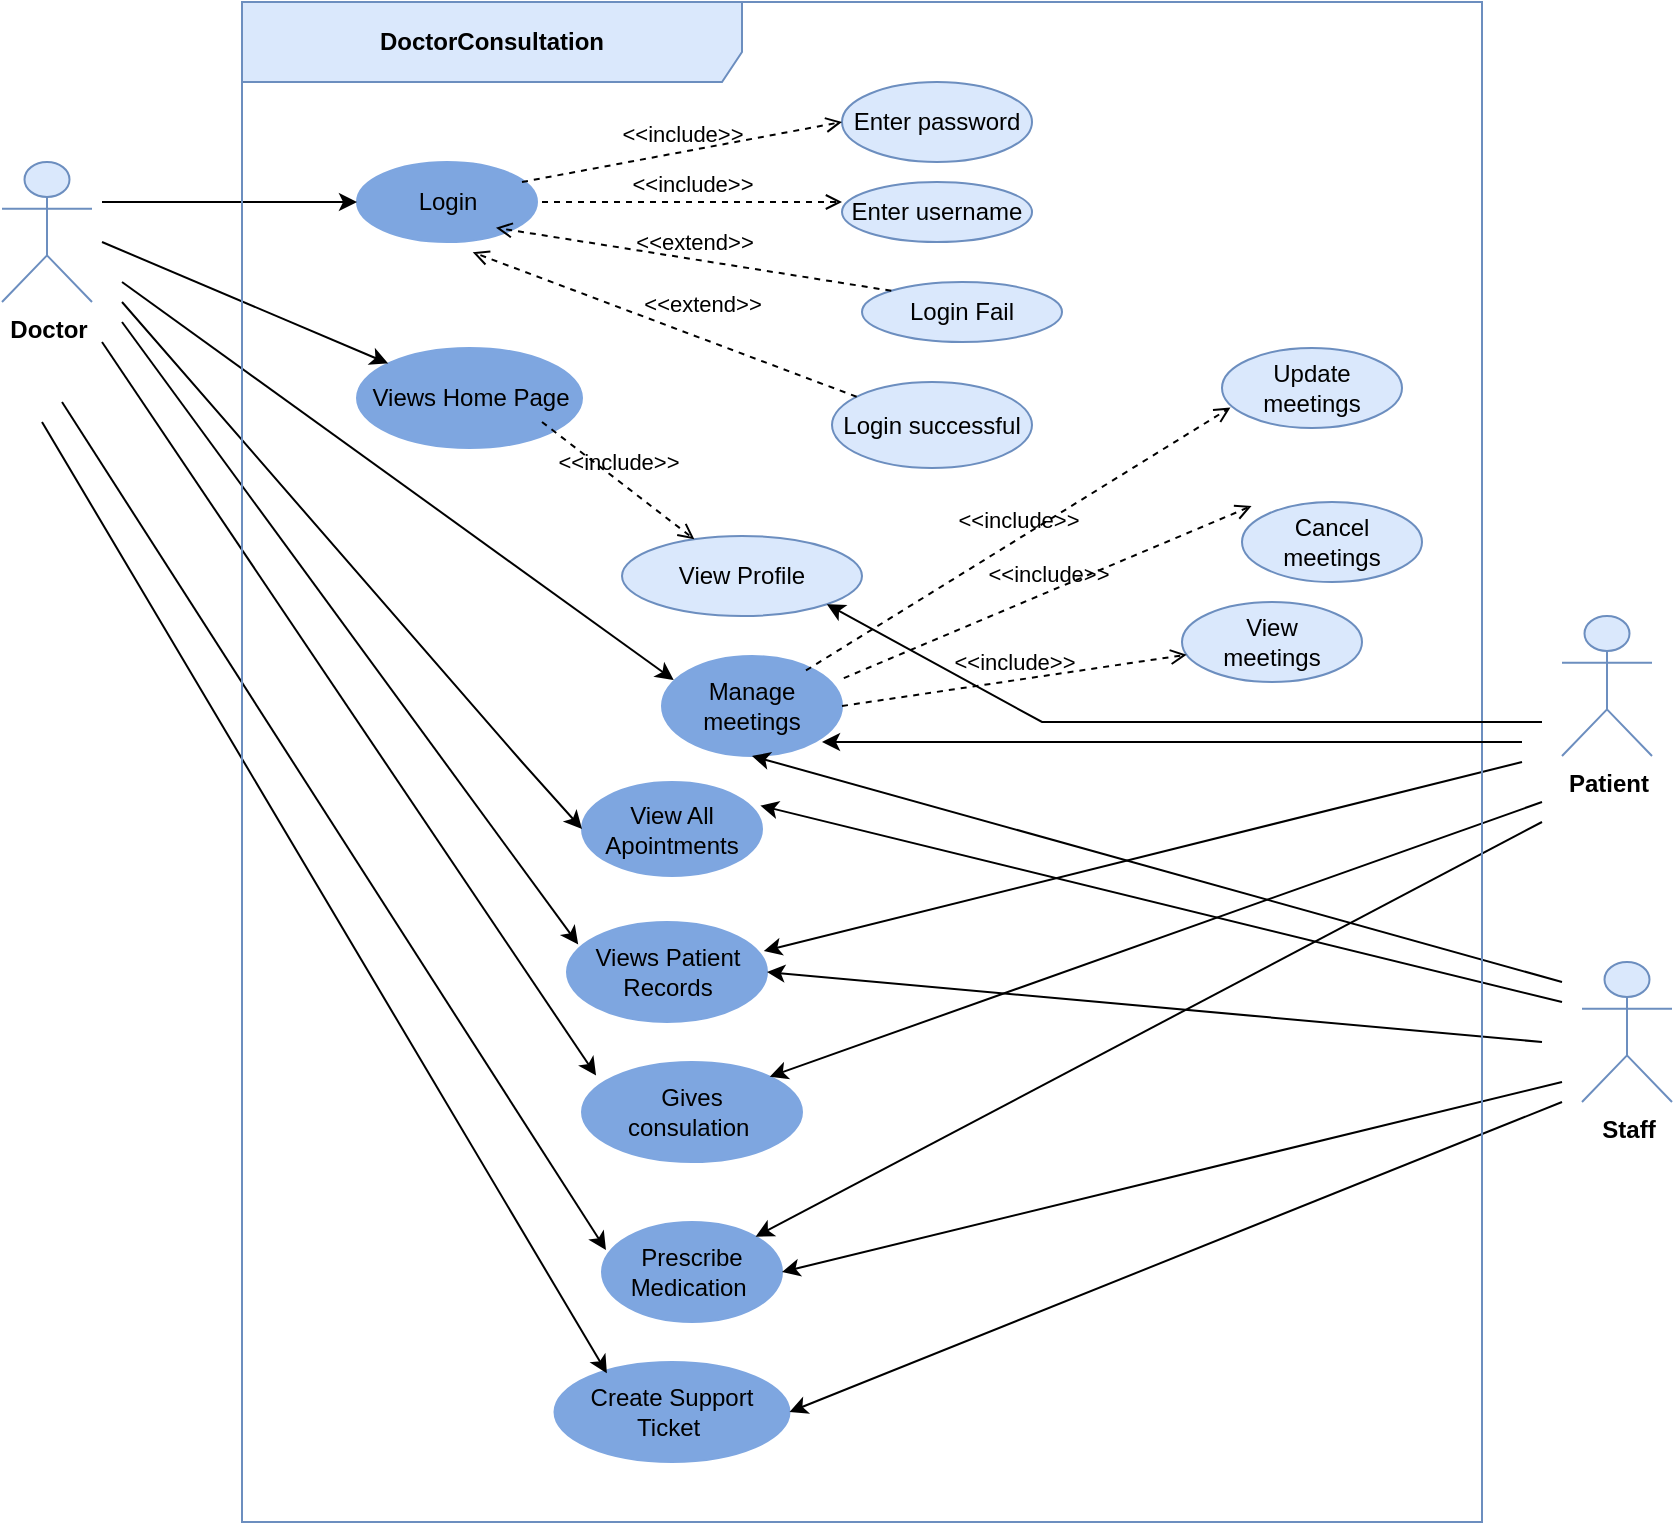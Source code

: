 <mxfile version="20.6.2" type="device"><diagram id="tBYEiww71wVeDUOkHN7w" name="Page-1"><mxGraphModel dx="1006" dy="652" grid="1" gridSize="10" guides="1" tooltips="1" connect="1" arrows="1" fold="1" page="1" pageScale="1" pageWidth="850" pageHeight="1100" math="0" shadow="0"><root><mxCell id="0"/><mxCell id="1" parent="0"/><mxCell id="h-n-G3BWY7I8rS-AQlJR-1" value="&lt;b&gt;Patient&lt;/b&gt;" style="shape=umlActor;verticalLabelPosition=bottom;verticalAlign=top;html=1;outlineConnect=0;fontSize=12;fillColor=#dae8fc;strokeColor=#6c8ebf;" parent="1" vertex="1"><mxGeometry x="840" y="327" width="45" height="70" as="geometry"/></mxCell><mxCell id="h-n-G3BWY7I8rS-AQlJR-5" value="Login" style="ellipse;whiteSpace=wrap;html=1;fontSize=12;fillColor=#7EA6E0;strokeColor=#7EA6E0;" parent="1" vertex="1"><mxGeometry x="237.5" y="100" width="90" height="40" as="geometry"/></mxCell><mxCell id="h-n-G3BWY7I8rS-AQlJR-6" value="Enter password" style="ellipse;whiteSpace=wrap;html=1;fontSize=12;fillColor=#dae8fc;strokeColor=#6c8ebf;" parent="1" vertex="1"><mxGeometry x="480" y="60" width="95" height="40" as="geometry"/></mxCell><mxCell id="h-n-G3BWY7I8rS-AQlJR-7" value="Enter username" style="ellipse;whiteSpace=wrap;html=1;fontSize=12;fillColor=#dae8fc;strokeColor=#6c8ebf;" parent="1" vertex="1"><mxGeometry x="480" y="110" width="95" height="30" as="geometry"/></mxCell><mxCell id="h-n-G3BWY7I8rS-AQlJR-8" value="Login Fail" style="ellipse;whiteSpace=wrap;html=1;fontSize=12;fillColor=#dae8fc;strokeColor=#6c8ebf;" parent="1" vertex="1"><mxGeometry x="490" y="160" width="100" height="30" as="geometry"/></mxCell><mxCell id="h-n-G3BWY7I8rS-AQlJR-9" value="Views Home Page" style="ellipse;whiteSpace=wrap;html=1;fontSize=12;fillColor=#7EA6E0;strokeColor=#7EA6E0;" parent="1" vertex="1"><mxGeometry x="237.5" y="193" width="112.5" height="50" as="geometry"/></mxCell><mxCell id="h-n-G3BWY7I8rS-AQlJR-10" value="Login successful" style="ellipse;whiteSpace=wrap;html=1;fontSize=12;fillColor=#dae8fc;strokeColor=#6c8ebf;" parent="1" vertex="1"><mxGeometry x="475" y="210" width="100" height="43" as="geometry"/></mxCell><mxCell id="h-n-G3BWY7I8rS-AQlJR-12" value="View Profile" style="ellipse;whiteSpace=wrap;html=1;fontSize=12;fillColor=#dae8fc;strokeColor=#6c8ebf;" parent="1" vertex="1"><mxGeometry x="370" y="287" width="120" height="40" as="geometry"/></mxCell><mxCell id="h-n-G3BWY7I8rS-AQlJR-14" value="Manage meetings" style="ellipse;whiteSpace=wrap;html=1;fontSize=12;fillColor=#7EA6E0;strokeColor=#7EA6E0;" parent="1" vertex="1"><mxGeometry x="390" y="347" width="90" height="50" as="geometry"/></mxCell><mxCell id="h-n-G3BWY7I8rS-AQlJR-15" value="&lt;span lang=&quot;EN-SG&quot;&gt;Gives&lt;br&gt;consulation&amp;nbsp;&lt;/span&gt;" style="ellipse;whiteSpace=wrap;html=1;fillColor=#7EA6E0;strokeColor=#7EA6E0;" parent="1" vertex="1"><mxGeometry x="350" y="550" width="110" height="50" as="geometry"/></mxCell><mxCell id="h-n-G3BWY7I8rS-AQlJR-17" value="&lt;span lang=&quot;EN-SG&quot;&gt;View&lt;br&gt;meetings&lt;/span&gt;" style="ellipse;whiteSpace=wrap;html=1;fillColor=#dae8fc;strokeColor=#6c8ebf;" parent="1" vertex="1"><mxGeometry x="650" y="320" width="90" height="40" as="geometry"/></mxCell><mxCell id="h-n-G3BWY7I8rS-AQlJR-18" value="&lt;span lang=&quot;EN-SG&quot;&gt;Update&lt;br&gt;meetings&lt;/span&gt;" style="ellipse;whiteSpace=wrap;html=1;fillColor=#dae8fc;strokeColor=#6c8ebf;" parent="1" vertex="1"><mxGeometry x="670" y="193" width="90" height="40" as="geometry"/></mxCell><mxCell id="h-n-G3BWY7I8rS-AQlJR-19" value="&lt;span lang=&quot;EN-SG&quot;&gt;Cancel&lt;br&gt;meetings&lt;/span&gt;" style="ellipse;whiteSpace=wrap;html=1;fillColor=#dae8fc;strokeColor=#6c8ebf;" parent="1" vertex="1"><mxGeometry x="680" y="270" width="90" height="40" as="geometry"/></mxCell><mxCell id="h-n-G3BWY7I8rS-AQlJR-20" value="View All Apointments" style="ellipse;whiteSpace=wrap;html=1;fontSize=12;fillColor=#7EA6E0;strokeColor=#7EA6E0;" parent="1" vertex="1"><mxGeometry x="350" y="410" width="90" height="47" as="geometry"/></mxCell><mxCell id="h-n-G3BWY7I8rS-AQlJR-24" value="Views Patient Records" style="ellipse;whiteSpace=wrap;html=1;fontSize=12;fillColor=#7EA6E0;strokeColor=#7EA6E0;" parent="1" vertex="1"><mxGeometry x="342.5" y="480" width="100" height="50" as="geometry"/></mxCell><mxCell id="h-n-G3BWY7I8rS-AQlJR-29" value="Prescribe Medication&amp;nbsp;&lt;span style=&quot;color: rgba(0, 0, 0, 0); font-family: monospace; font-size: 0px; text-align: start;&quot;&gt;%3CmxGraphModel%3E%3Croot%3E%3CmxCell%20id%3D%220%22%2F%3E%3CmxCell%20id%3D%221%22%20parent%3D%220%22%2F%3E%3CmxCell%20id%3D%222%22%20value%3D%22Manage%20meetings%22%20style%3D%22ellipse%3BwhiteSpace%3Dwrap%3Bhtml%3D1%3BfontSize%3D12%3B%22%20vertex%3D%221%22%20parent%3D%221%22%3E%3CmxGeometry%20x%3D%22350%22%20y%3D%22347%22%20width%3D%2290%22%20height%3D%2250%22%20as%3D%22geometry%22%2F%3E%3C%2FmxCell%3E%3C%2Froot%3E%3C%2FmxGraphModel%3E&lt;/span&gt;" style="ellipse;whiteSpace=wrap;html=1;fontSize=12;fillColor=#7EA6E0;strokeColor=#7EA6E0;" parent="1" vertex="1"><mxGeometry x="360" y="630" width="90" height="50" as="geometry"/></mxCell><mxCell id="h-n-G3BWY7I8rS-AQlJR-30" value="Create Support Ticket&amp;nbsp;" style="ellipse;whiteSpace=wrap;html=1;fontSize=12;fillColor=#7EA6E0;strokeColor=#7EA6E0;" parent="1" vertex="1"><mxGeometry x="336.25" y="700" width="117.5" height="50" as="geometry"/></mxCell><mxCell id="h-n-G3BWY7I8rS-AQlJR-32" value="&lt;b&gt;Doctor&lt;/b&gt;" style="shape=umlActor;verticalLabelPosition=bottom;verticalAlign=top;html=1;outlineConnect=0;fontSize=12;fillColor=#dae8fc;strokeColor=#6c8ebf;" parent="1" vertex="1"><mxGeometry x="60" y="100" width="45" height="70" as="geometry"/></mxCell><mxCell id="h-n-G3BWY7I8rS-AQlJR-33" value="&lt;b&gt;Staff&lt;/b&gt;" style="shape=umlActor;verticalLabelPosition=bottom;verticalAlign=top;html=1;outlineConnect=0;fontSize=12;fillColor=#dae8fc;strokeColor=#6c8ebf;" parent="1" vertex="1"><mxGeometry x="850" y="500" width="45" height="70" as="geometry"/></mxCell><mxCell id="h-n-G3BWY7I8rS-AQlJR-37" value="" style="endArrow=classic;html=1;rounded=0;" parent="1" target="h-n-G3BWY7I8rS-AQlJR-5" edge="1"><mxGeometry width="50" height="50" relative="1" as="geometry"><mxPoint x="110" y="120" as="sourcePoint"/><mxPoint x="170" y="120" as="targetPoint"/></mxGeometry></mxCell><mxCell id="h-n-G3BWY7I8rS-AQlJR-38" value="" style="endArrow=classic;html=1;rounded=0;" parent="1" target="h-n-G3BWY7I8rS-AQlJR-9" edge="1"><mxGeometry width="50" height="50" relative="1" as="geometry"><mxPoint x="110" y="140" as="sourcePoint"/><mxPoint x="180" y="160" as="targetPoint"/></mxGeometry></mxCell><mxCell id="h-n-G3BWY7I8rS-AQlJR-39" value="" style="endArrow=classic;html=1;rounded=0;entryX=0;entryY=0.5;entryDx=0;entryDy=0;" parent="1" target="h-n-G3BWY7I8rS-AQlJR-20" edge="1"><mxGeometry width="50" height="50" relative="1" as="geometry"><mxPoint x="120" y="170" as="sourcePoint"/><mxPoint x="160" y="170" as="targetPoint"/><Array as="points"><mxPoint x="320" y="400"/></Array></mxGeometry></mxCell><mxCell id="h-n-G3BWY7I8rS-AQlJR-40" value="" style="endArrow=classic;html=1;rounded=0;entryX=0.065;entryY=0.24;entryDx=0;entryDy=0;entryPerimeter=0;" parent="1" target="h-n-G3BWY7I8rS-AQlJR-14" edge="1"><mxGeometry width="50" height="50" relative="1" as="geometry"><mxPoint x="120" y="160" as="sourcePoint"/><mxPoint x="150" y="180" as="targetPoint"/></mxGeometry></mxCell><mxCell id="h-n-G3BWY7I8rS-AQlJR-41" value="" style="endArrow=classic;html=1;rounded=0;entryX=0.056;entryY=0.224;entryDx=0;entryDy=0;entryPerimeter=0;" parent="1" target="h-n-G3BWY7I8rS-AQlJR-24" edge="1"><mxGeometry width="50" height="50" relative="1" as="geometry"><mxPoint x="120" y="180" as="sourcePoint"/><mxPoint x="360" y="480" as="targetPoint"/></mxGeometry></mxCell><mxCell id="h-n-G3BWY7I8rS-AQlJR-42" value="" style="endArrow=classic;html=1;rounded=0;entryX=0.064;entryY=0.136;entryDx=0;entryDy=0;entryPerimeter=0;" parent="1" target="h-n-G3BWY7I8rS-AQlJR-15" edge="1"><mxGeometry width="50" height="50" relative="1" as="geometry"><mxPoint x="110" y="190" as="sourcePoint"/><mxPoint x="170" y="240" as="targetPoint"/></mxGeometry></mxCell><mxCell id="h-n-G3BWY7I8rS-AQlJR-44" value="" style="endArrow=classic;html=1;rounded=0;entryX=0.022;entryY=0.28;entryDx=0;entryDy=0;entryPerimeter=0;" parent="1" target="h-n-G3BWY7I8rS-AQlJR-29" edge="1"><mxGeometry width="50" height="50" relative="1" as="geometry"><mxPoint x="90" y="220" as="sourcePoint"/><mxPoint x="360" y="680" as="targetPoint"/></mxGeometry></mxCell><mxCell id="h-n-G3BWY7I8rS-AQlJR-45" value="" style="endArrow=classic;html=1;rounded=0;entryX=0.223;entryY=0.113;entryDx=0;entryDy=0;entryPerimeter=0;" parent="1" target="h-n-G3BWY7I8rS-AQlJR-30" edge="1"><mxGeometry width="50" height="50" relative="1" as="geometry"><mxPoint x="80" y="230" as="sourcePoint"/><mxPoint x="210" y="670" as="targetPoint"/></mxGeometry></mxCell><mxCell id="h-n-G3BWY7I8rS-AQlJR-46" value="" style="endArrow=classic;html=1;rounded=0;entryX=1;entryY=0.5;entryDx=0;entryDy=0;" parent="1" target="h-n-G3BWY7I8rS-AQlJR-30" edge="1"><mxGeometry width="50" height="50" relative="1" as="geometry"><mxPoint x="840" y="570" as="sourcePoint"/><mxPoint x="510" y="770" as="targetPoint"/></mxGeometry></mxCell><mxCell id="h-n-G3BWY7I8rS-AQlJR-49" value="" style="endArrow=classic;html=1;rounded=0;entryX=0.984;entryY=0.291;entryDx=0;entryDy=0;entryPerimeter=0;" parent="1" target="h-n-G3BWY7I8rS-AQlJR-24" edge="1"><mxGeometry width="50" height="50" relative="1" as="geometry"><mxPoint x="820" y="400" as="sourcePoint"/><mxPoint x="560" y="440" as="targetPoint"/></mxGeometry></mxCell><mxCell id="h-n-G3BWY7I8rS-AQlJR-51" value="" style="endArrow=classic;html=1;rounded=0;entryX=1;entryY=0.5;entryDx=0;entryDy=0;" parent="1" target="h-n-G3BWY7I8rS-AQlJR-24" edge="1"><mxGeometry width="50" height="50" relative="1" as="geometry"><mxPoint x="830" y="540" as="sourcePoint"/><mxPoint x="480" y="500" as="targetPoint"/></mxGeometry></mxCell><mxCell id="h-n-G3BWY7I8rS-AQlJR-52" value="" style="endArrow=classic;html=1;rounded=0;entryX=0.991;entryY=0.251;entryDx=0;entryDy=0;entryPerimeter=0;" parent="1" target="h-n-G3BWY7I8rS-AQlJR-20" edge="1"><mxGeometry width="50" height="50" relative="1" as="geometry"><mxPoint x="840" y="520" as="sourcePoint"/><mxPoint x="490" y="430" as="targetPoint"/></mxGeometry></mxCell><mxCell id="h-n-G3BWY7I8rS-AQlJR-53" value="" style="endArrow=classic;html=1;rounded=0;entryX=0.5;entryY=1;entryDx=0;entryDy=0;" parent="1" target="h-n-G3BWY7I8rS-AQlJR-14" edge="1"><mxGeometry width="50" height="50" relative="1" as="geometry"><mxPoint x="840" y="510" as="sourcePoint"/><mxPoint x="490" y="370" as="targetPoint"/></mxGeometry></mxCell><mxCell id="h-n-G3BWY7I8rS-AQlJR-54" value="" style="endArrow=classic;html=1;rounded=0;entryX=1;entryY=0;entryDx=0;entryDy=0;" parent="1" target="h-n-G3BWY7I8rS-AQlJR-29" edge="1"><mxGeometry width="50" height="50" relative="1" as="geometry"><mxPoint x="830" y="430" as="sourcePoint"/><mxPoint x="490" y="640" as="targetPoint"/></mxGeometry></mxCell><mxCell id="h-n-G3BWY7I8rS-AQlJR-56" value="" style="endArrow=classic;html=1;rounded=0;entryX=1;entryY=0;entryDx=0;entryDy=0;" parent="1" target="h-n-G3BWY7I8rS-AQlJR-15" edge="1"><mxGeometry width="50" height="50" relative="1" as="geometry"><mxPoint x="830" y="420" as="sourcePoint"/><mxPoint x="430" y="540" as="targetPoint"/></mxGeometry></mxCell><mxCell id="h-n-G3BWY7I8rS-AQlJR-59" value="" style="endArrow=classic;html=1;rounded=0;entryX=1;entryY=0.5;entryDx=0;entryDy=0;" parent="1" target="h-n-G3BWY7I8rS-AQlJR-29" edge="1"><mxGeometry width="50" height="50" relative="1" as="geometry"><mxPoint x="840" y="560" as="sourcePoint"/><mxPoint x="510" y="650" as="targetPoint"/></mxGeometry></mxCell><mxCell id="h-n-G3BWY7I8rS-AQlJR-60" value="&amp;lt;&amp;lt;include&amp;gt;&amp;gt;" style="html=1;verticalAlign=bottom;labelBackgroundColor=none;endArrow=open;endFill=0;dashed=1;rounded=0;entryX=0;entryY=0.5;entryDx=0;entryDy=0;" parent="1" target="h-n-G3BWY7I8rS-AQlJR-6" edge="1"><mxGeometry width="160" relative="1" as="geometry"><mxPoint x="320" y="110" as="sourcePoint"/><mxPoint x="480" y="110" as="targetPoint"/></mxGeometry></mxCell><mxCell id="h-n-G3BWY7I8rS-AQlJR-61" value="&amp;lt;&amp;lt;include&amp;gt;&amp;gt;" style="html=1;verticalAlign=bottom;labelBackgroundColor=none;endArrow=open;endFill=0;dashed=1;rounded=0;" parent="1" edge="1"><mxGeometry width="160" relative="1" as="geometry"><mxPoint x="330" y="120" as="sourcePoint"/><mxPoint x="480" y="120" as="targetPoint"/></mxGeometry></mxCell><mxCell id="h-n-G3BWY7I8rS-AQlJR-62" value="&amp;lt;&amp;lt;extend&amp;gt;&amp;gt;" style="html=1;verticalAlign=bottom;labelBackgroundColor=none;endArrow=open;endFill=0;dashed=1;rounded=0;exitX=0;exitY=0;exitDx=0;exitDy=0;entryX=0.772;entryY=0.822;entryDx=0;entryDy=0;entryPerimeter=0;" parent="1" source="h-n-G3BWY7I8rS-AQlJR-8" target="h-n-G3BWY7I8rS-AQlJR-5" edge="1"><mxGeometry width="160" relative="1" as="geometry"><mxPoint x="310" y="140" as="sourcePoint"/><mxPoint x="330" y="130" as="targetPoint"/></mxGeometry></mxCell><mxCell id="h-n-G3BWY7I8rS-AQlJR-63" value="&amp;lt;&amp;lt;extend&amp;gt;&amp;gt;" style="html=1;verticalAlign=bottom;labelBackgroundColor=none;endArrow=open;endFill=0;dashed=1;rounded=0;entryX=0.643;entryY=1.128;entryDx=0;entryDy=0;entryPerimeter=0;" parent="1" source="h-n-G3BWY7I8rS-AQlJR-10" target="h-n-G3BWY7I8rS-AQlJR-5" edge="1"><mxGeometry x="-0.166" y="-8" width="160" relative="1" as="geometry"><mxPoint x="280" y="140" as="sourcePoint"/><mxPoint x="230" y="140" as="targetPoint"/><mxPoint as="offset"/></mxGeometry></mxCell><mxCell id="h-n-G3BWY7I8rS-AQlJR-64" value="&amp;lt;&amp;lt;include&amp;gt;&amp;gt;" style="html=1;verticalAlign=bottom;labelBackgroundColor=none;endArrow=open;endFill=0;dashed=1;rounded=0;" parent="1" target="h-n-G3BWY7I8rS-AQlJR-12" edge="1"><mxGeometry width="160" relative="1" as="geometry"><mxPoint x="330" y="230" as="sourcePoint"/><mxPoint x="490" y="230" as="targetPoint"/></mxGeometry></mxCell><mxCell id="h-n-G3BWY7I8rS-AQlJR-66" value="&amp;lt;&amp;lt;include&amp;gt;&amp;gt;" style="html=1;verticalAlign=bottom;labelBackgroundColor=none;endArrow=open;endFill=0;dashed=1;rounded=0;exitX=1;exitY=0.5;exitDx=0;exitDy=0;" parent="1" source="h-n-G3BWY7I8rS-AQlJR-14" target="h-n-G3BWY7I8rS-AQlJR-17" edge="1"><mxGeometry width="160" relative="1" as="geometry"><mxPoint x="500" y="310" as="sourcePoint"/><mxPoint x="650" y="300" as="targetPoint"/></mxGeometry></mxCell><mxCell id="h-n-G3BWY7I8rS-AQlJR-67" value="&amp;lt;&amp;lt;include&amp;gt;&amp;gt;" style="html=1;verticalAlign=bottom;labelBackgroundColor=none;endArrow=open;endFill=0;dashed=1;rounded=0;entryX=0.053;entryY=0.05;entryDx=0;entryDy=0;entryPerimeter=0;exitX=1.01;exitY=0.222;exitDx=0;exitDy=0;exitPerimeter=0;" parent="1" source="h-n-G3BWY7I8rS-AQlJR-14" target="h-n-G3BWY7I8rS-AQlJR-19" edge="1"><mxGeometry width="160" relative="1" as="geometry"><mxPoint x="510" y="300" as="sourcePoint"/><mxPoint x="670" y="300" as="targetPoint"/></mxGeometry></mxCell><mxCell id="h-n-G3BWY7I8rS-AQlJR-69" value="&amp;lt;&amp;lt;include&amp;gt;&amp;gt;" style="html=1;verticalAlign=bottom;labelBackgroundColor=none;endArrow=open;endFill=0;dashed=1;rounded=0;entryX=0.047;entryY=0.744;entryDx=0;entryDy=0;entryPerimeter=0;exitX=0.8;exitY=0.144;exitDx=0;exitDy=0;exitPerimeter=0;" parent="1" source="h-n-G3BWY7I8rS-AQlJR-14" target="h-n-G3BWY7I8rS-AQlJR-18" edge="1"><mxGeometry width="160" relative="1" as="geometry"><mxPoint x="520" y="290" as="sourcePoint"/><mxPoint x="680" y="290" as="targetPoint"/></mxGeometry></mxCell><mxCell id="h-n-G3BWY7I8rS-AQlJR-73" value="&lt;b&gt;DoctorConsultation&lt;/b&gt;" style="shape=umlFrame;whiteSpace=wrap;html=1;fillColor=#dae8fc;strokeColor=#6c8ebf;width=250;height=40;" parent="1" vertex="1"><mxGeometry x="180" y="20" width="620" height="760" as="geometry"/></mxCell><mxCell id="p01SHXZSojahDzTpUW1f-1" value="" style="endArrow=classic;html=1;rounded=0;" edge="1" parent="1"><mxGeometry width="50" height="50" relative="1" as="geometry"><mxPoint x="820" y="390" as="sourcePoint"/><mxPoint x="470" y="390" as="targetPoint"/></mxGeometry></mxCell><mxCell id="p01SHXZSojahDzTpUW1f-2" value="" style="endArrow=classic;html=1;rounded=0;entryX=1;entryY=1;entryDx=0;entryDy=0;" edge="1" parent="1" target="h-n-G3BWY7I8rS-AQlJR-12"><mxGeometry width="50" height="50" relative="1" as="geometry"><mxPoint x="830" y="380" as="sourcePoint"/><mxPoint x="510" y="300" as="targetPoint"/><Array as="points"><mxPoint x="580" y="380"/></Array></mxGeometry></mxCell></root></mxGraphModel></diagram></mxfile>